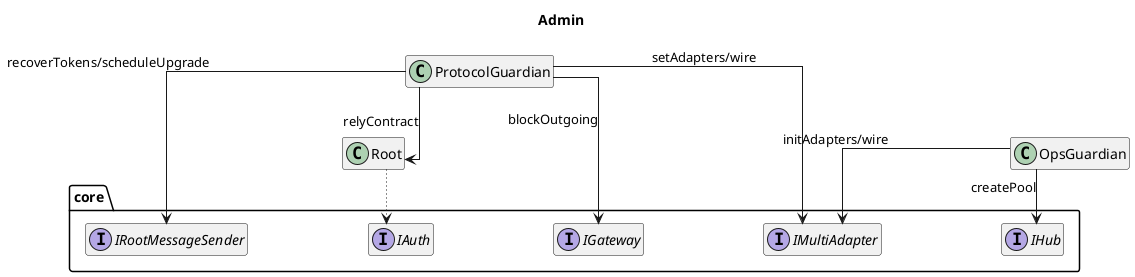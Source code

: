 @startuml admin
title Admin
hide empty members

skinparam linetype ortho
skinparam nodesep 120
skinparam ranksep 50

package core {
    interface IGateway
    interface IMultiAdapter
    interface IRootMessageSender
    interface IHub
    interface IAuth
}

class OpsGuardian
class ProtocolGuardian
class Root

OpsGuardian --> IMultiAdapter : initAdapters/wire
OpsGuardian --> IHub : createPool

ProtocolGuardian --> Root : relyContract
ProtocolGuardian --> IGateway : blockOutgoing
ProtocolGuardian --> IMultiAdapter : setAdapters/wire
ProtocolGuardian -right-> IRootMessageSender : recoverTokens/scheduleUpgrade

Root .[dotted].> IAuth

@enduml
